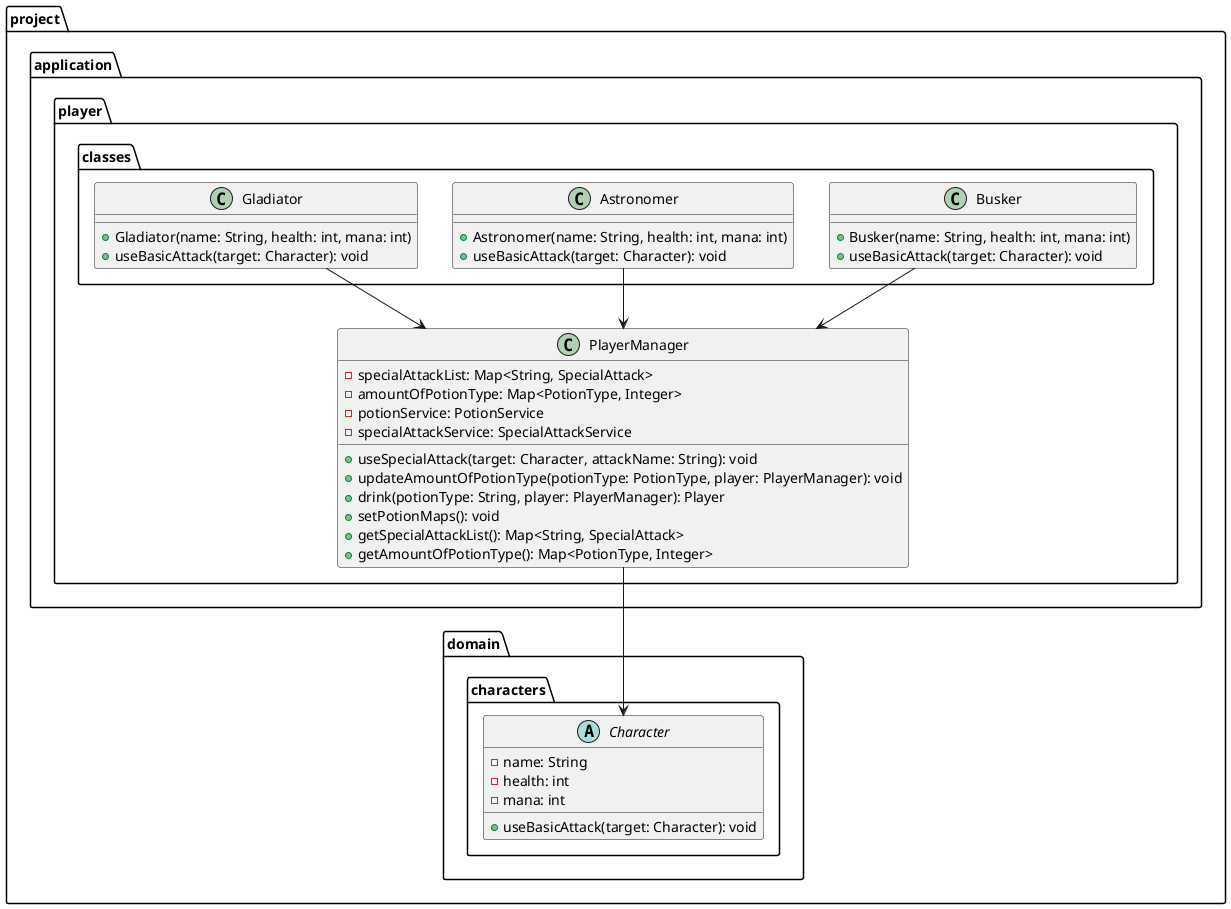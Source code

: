 @startuml

package project.domain.characters {
  abstract class Character {
    - name: String
    - health: int
    - mana: int
    + useBasicAttack(target: Character): void
  }
}

package project.application.player {
  class PlayerManager {
    - specialAttackList: Map<String, SpecialAttack>
    - amountOfPotionType: Map<PotionType, Integer>
    - potionService: PotionService
    - specialAttackService: SpecialAttackService
    + useSpecialAttack(target: Character, attackName: String): void
    + updateAmountOfPotionType(potionType: PotionType, player: PlayerManager): void
    + drink(potionType: String, player: PlayerManager): Player
    + setPotionMaps(): void
    + getSpecialAttackList(): Map<String, SpecialAttack>
    + getAmountOfPotionType(): Map<PotionType, Integer>
  }
}

package project.application.player.classes {
  class Busker {
    + Busker(name: String, health: int, mana: int)
    + useBasicAttack(target: Character): void
  }

  class Astronomer {
    + Astronomer(name: String, health: int, mana: int)
    + useBasicAttack(target: Character): void
  }

  class Gladiator {
    + Gladiator(name: String, health: int, mana: int)
    + useBasicAttack(target: Character): void
  }
}

Busker --> PlayerManager
Astronomer --> PlayerManager
Gladiator --> PlayerManager
PlayerManager --> Character

@enduml
